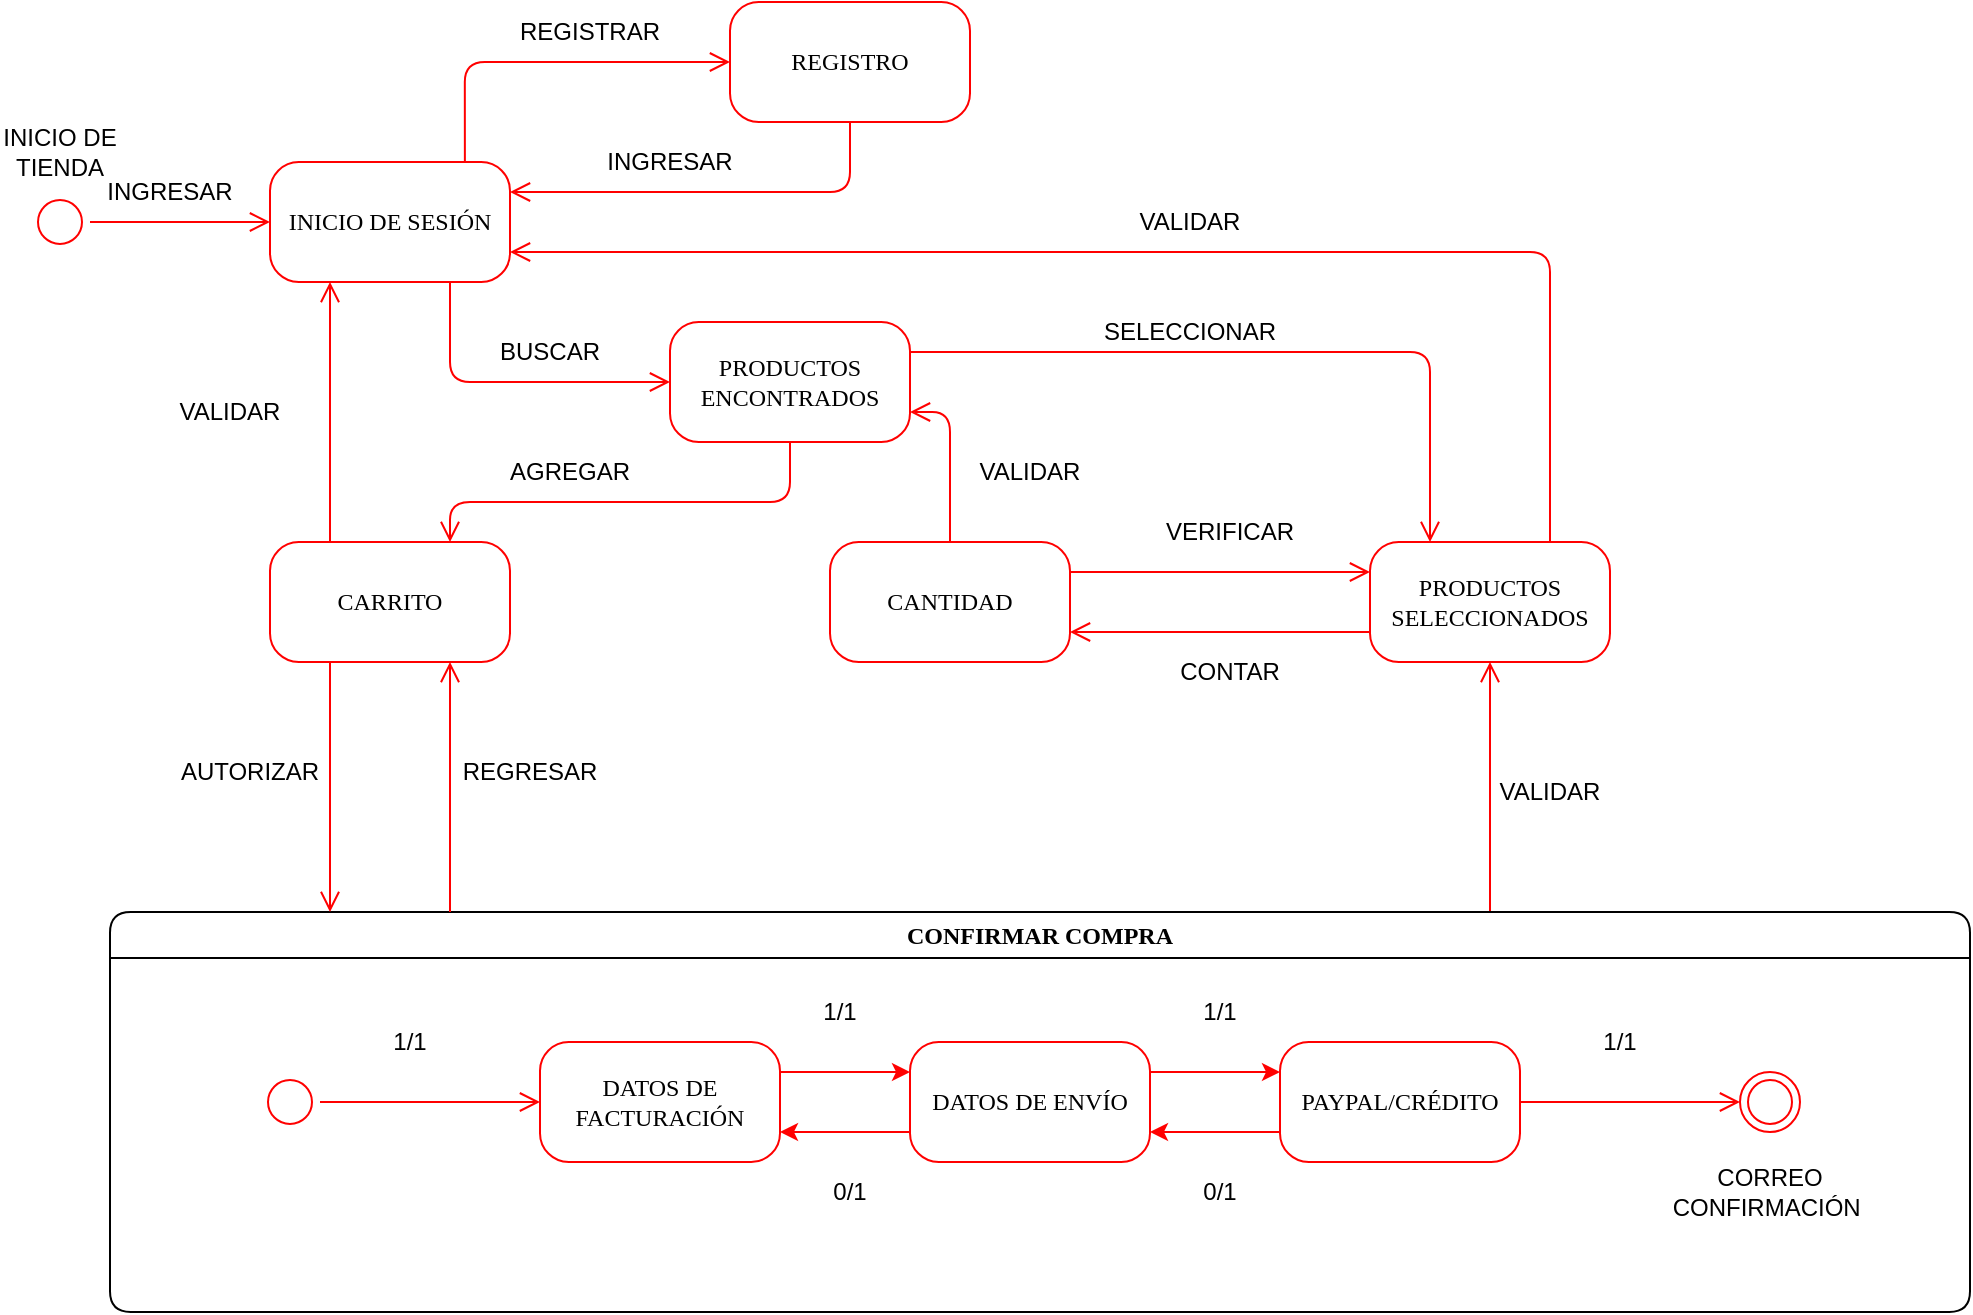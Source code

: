 <mxfile version="24.0.7" type="device">
  <diagram name="Page-1" id="58cdce13-f638-feb5-8d6f-7d28b1aa9fa0">
    <mxGraphModel dx="1242" dy="535" grid="1" gridSize="10" guides="1" tooltips="1" connect="1" arrows="1" fold="1" page="1" pageScale="1" pageWidth="1100" pageHeight="850" background="none" math="0" shadow="0">
      <root>
        <mxCell id="0" />
        <mxCell id="1" parent="0" />
        <mxCell id="382b91b5511bd0f7-1" value="" style="ellipse;html=1;shape=startState;fillColor=default;strokeColor=#ff0000;rounded=1;shadow=0;comic=0;labelBackgroundColor=none;fontFamily=Verdana;fontSize=12;fontColor=#000000;align=center;direction=south;rotation=-45;" parent="1" vertex="1">
          <mxGeometry x="120" y="135" width="30" height="30" as="geometry" />
        </mxCell>
        <mxCell id="382b91b5511bd0f7-5" value="CARRITO" style="rounded=1;whiteSpace=wrap;html=1;arcSize=24;fillColor=default;strokeColor=#ff0000;shadow=0;comic=0;labelBackgroundColor=none;fontFamily=Verdana;fontSize=12;fontColor=#000000;align=center;" parent="1" vertex="1">
          <mxGeometry x="240" y="310" width="120" height="60" as="geometry" />
        </mxCell>
        <mxCell id="382b91b5511bd0f7-6" value="INICIO DE SESIÓN" style="rounded=1;whiteSpace=wrap;html=1;arcSize=24;fillColor=default;strokeColor=#ff0000;shadow=0;comic=0;labelBackgroundColor=none;fontFamily=Verdana;fontSize=12;fontColor=#000000;align=center;" parent="1" vertex="1">
          <mxGeometry x="240" y="120" width="120" height="60" as="geometry" />
        </mxCell>
        <mxCell id="3cde6dad864a17aa-3" style="edgeStyle=orthogonalEdgeStyle;html=1;exitX=1;exitY=0.25;entryX=0.25;entryY=0;labelBackgroundColor=none;endArrow=open;endSize=8;strokeColor=#ff0000;fontFamily=Verdana;fontSize=12;align=left;" parent="1" source="382b91b5511bd0f7-7" target="382b91b5511bd0f7-9" edge="1">
          <mxGeometry relative="1" as="geometry" />
        </mxCell>
        <mxCell id="382b91b5511bd0f7-7" value="PRODUCTOS ENCONTRADOS" style="rounded=1;whiteSpace=wrap;html=1;arcSize=24;fillColor=default;strokeColor=#ff0000;shadow=0;comic=0;labelBackgroundColor=none;fontFamily=Verdana;fontSize=12;fontColor=#000000;align=center;" parent="1" vertex="1">
          <mxGeometry x="440" y="200" width="120" height="60" as="geometry" />
        </mxCell>
        <mxCell id="3cde6dad864a17aa-4" style="edgeStyle=orthogonalEdgeStyle;html=1;exitX=0.75;exitY=0;entryX=1;entryY=0.75;labelBackgroundColor=none;endArrow=open;endSize=8;strokeColor=#ff0000;fontFamily=Verdana;fontSize=12;align=left;entryDx=0;entryDy=0;" parent="1" source="382b91b5511bd0f7-9" target="382b91b5511bd0f7-6" edge="1">
          <mxGeometry relative="1" as="geometry">
            <Array as="points">
              <mxPoint x="880" y="165" />
            </Array>
          </mxGeometry>
        </mxCell>
        <mxCell id="3cde6dad864a17aa-13" style="edgeStyle=elbowEdgeStyle;html=1;exitX=0;exitY=0.75;entryX=1;entryY=0.75;labelBackgroundColor=none;endArrow=open;endSize=8;strokeColor=#ff0000;fontFamily=Verdana;fontSize=12;align=left;" parent="1" source="382b91b5511bd0f7-9" target="382b91b5511bd0f7-10" edge="1">
          <mxGeometry relative="1" as="geometry" />
        </mxCell>
        <mxCell id="382b91b5511bd0f7-9" value="PRODUCTOS SELECCIONADOS" style="rounded=1;whiteSpace=wrap;html=1;arcSize=24;fillColor=default;strokeColor=#ff0000;shadow=0;comic=0;labelBackgroundColor=none;fontFamily=Verdana;fontSize=12;fontColor=#000000;align=center;" parent="1" vertex="1">
          <mxGeometry x="790" y="310" width="120" height="60" as="geometry" />
        </mxCell>
        <mxCell id="382b91b5511bd0f7-10" value="CANTIDAD" style="rounded=1;whiteSpace=wrap;html=1;arcSize=24;fillColor=default;strokeColor=#ff0000;shadow=0;comic=0;labelBackgroundColor=none;fontFamily=Verdana;fontSize=12;fontColor=#000000;align=center;" parent="1" vertex="1">
          <mxGeometry x="520" y="310" width="120" height="60" as="geometry" />
        </mxCell>
        <mxCell id="3cde6dad864a17aa-5" style="edgeStyle=elbowEdgeStyle;html=1;labelBackgroundColor=none;endArrow=open;endSize=8;strokeColor=#ff0000;fontFamily=Verdana;fontSize=12;align=left;" parent="1" source="2a3bc250acf0617d-7" target="382b91b5511bd0f7-9" edge="1">
          <mxGeometry relative="1" as="geometry" />
        </mxCell>
        <mxCell id="2a3bc250acf0617d-7" value="CONFIRMAR COMPRA" style="swimlane;whiteSpace=wrap;html=1;rounded=1;shadow=0;comic=0;labelBackgroundColor=none;strokeWidth=1;fontFamily=Verdana;fontSize=12;align=center;" parent="1" vertex="1">
          <mxGeometry x="160" y="495" width="930" height="200" as="geometry" />
        </mxCell>
        <mxCell id="28l2_gIJ7TPw04SvotVT-4" style="edgeStyle=orthogonalEdgeStyle;rounded=0;orthogonalLoop=1;jettySize=auto;html=1;exitX=1;exitY=0.25;exitDx=0;exitDy=0;entryX=0;entryY=0.25;entryDx=0;entryDy=0;strokeColor=#FF0000;" edge="1" parent="2a3bc250acf0617d-7" source="382b91b5511bd0f7-8" target="3cde6dad864a17aa-1">
          <mxGeometry relative="1" as="geometry" />
        </mxCell>
        <mxCell id="382b91b5511bd0f7-8" value="DATOS DE FACTURACIÓN" style="rounded=1;whiteSpace=wrap;html=1;arcSize=24;fillColor=default;strokeColor=#ff0000;shadow=0;comic=0;labelBackgroundColor=none;fontFamily=Verdana;fontSize=12;fontColor=#000000;align=center;" parent="2a3bc250acf0617d-7" vertex="1">
          <mxGeometry x="215" y="65" width="120" height="60" as="geometry" />
        </mxCell>
        <mxCell id="24f968d109e7d6b4-3" value="" style="ellipse;html=1;shape=endState;fillColor=default;strokeColor=#ff0000;rounded=1;shadow=0;comic=0;labelBackgroundColor=none;fontFamily=Verdana;fontSize=12;fontColor=#000000;align=center;" parent="2a3bc250acf0617d-7" vertex="1">
          <mxGeometry x="815" y="80" width="30" height="30" as="geometry" />
        </mxCell>
        <mxCell id="3cde6dad864a17aa-9" style="edgeStyle=elbowEdgeStyle;html=1;labelBackgroundColor=none;endArrow=open;endSize=8;strokeColor=#ff0000;fontFamily=Verdana;fontSize=12;align=left;" parent="2a3bc250acf0617d-7" source="2a3bc250acf0617d-3" target="382b91b5511bd0f7-8" edge="1">
          <mxGeometry relative="1" as="geometry" />
        </mxCell>
        <mxCell id="2a3bc250acf0617d-3" value="" style="ellipse;html=1;shape=startState;fillColor=default;strokeColor=#ff0000;rounded=1;shadow=0;comic=0;labelBackgroundColor=none;fontFamily=Verdana;fontSize=12;fontColor=#000000;align=center;direction=south;" parent="2a3bc250acf0617d-7" vertex="1">
          <mxGeometry x="75" y="80" width="30" height="30" as="geometry" />
        </mxCell>
        <mxCell id="28l2_gIJ7TPw04SvotVT-5" style="edgeStyle=orthogonalEdgeStyle;rounded=0;orthogonalLoop=1;jettySize=auto;html=1;exitX=0;exitY=0.75;exitDx=0;exitDy=0;entryX=1;entryY=0.75;entryDx=0;entryDy=0;strokeColor=#FF0000;" edge="1" parent="2a3bc250acf0617d-7" source="3cde6dad864a17aa-1" target="382b91b5511bd0f7-8">
          <mxGeometry relative="1" as="geometry" />
        </mxCell>
        <mxCell id="28l2_gIJ7TPw04SvotVT-12" style="edgeStyle=orthogonalEdgeStyle;rounded=0;orthogonalLoop=1;jettySize=auto;html=1;exitX=1;exitY=0.25;exitDx=0;exitDy=0;entryX=0;entryY=0.25;entryDx=0;entryDy=0;strokeColor=#FF0000;" edge="1" parent="2a3bc250acf0617d-7" source="3cde6dad864a17aa-1" target="3cde6dad864a17aa-2">
          <mxGeometry relative="1" as="geometry" />
        </mxCell>
        <mxCell id="3cde6dad864a17aa-1" value="DATOS DE ENVÍO" style="rounded=1;whiteSpace=wrap;html=1;arcSize=24;fillColor=default;strokeColor=#ff0000;shadow=0;comic=0;labelBackgroundColor=none;fontFamily=Verdana;fontSize=12;fontColor=#000000;align=center;" parent="2a3bc250acf0617d-7" vertex="1">
          <mxGeometry x="400" y="65" width="120" height="60" as="geometry" />
        </mxCell>
        <mxCell id="3cde6dad864a17aa-12" style="edgeStyle=elbowEdgeStyle;html=1;labelBackgroundColor=none;endArrow=open;endSize=8;strokeColor=#ff0000;fontFamily=Verdana;fontSize=12;align=left;" parent="2a3bc250acf0617d-7" source="3cde6dad864a17aa-2" target="24f968d109e7d6b4-3" edge="1">
          <mxGeometry relative="1" as="geometry" />
        </mxCell>
        <mxCell id="28l2_gIJ7TPw04SvotVT-13" style="edgeStyle=orthogonalEdgeStyle;rounded=0;orthogonalLoop=1;jettySize=auto;html=1;exitX=0;exitY=0.75;exitDx=0;exitDy=0;entryX=1;entryY=0.75;entryDx=0;entryDy=0;strokeColor=#FF0000;" edge="1" parent="2a3bc250acf0617d-7" source="3cde6dad864a17aa-2" target="3cde6dad864a17aa-1">
          <mxGeometry relative="1" as="geometry" />
        </mxCell>
        <mxCell id="3cde6dad864a17aa-2" value="PAYPAL/CRÉDITO" style="rounded=1;whiteSpace=wrap;html=1;arcSize=24;fillColor=default;strokeColor=#ff0000;shadow=0;comic=0;labelBackgroundColor=none;fontFamily=Verdana;fontSize=12;fontColor=#000000;align=center;" parent="2a3bc250acf0617d-7" vertex="1">
          <mxGeometry x="585" y="65" width="120" height="60" as="geometry" />
        </mxCell>
        <mxCell id="28l2_gIJ7TPw04SvotVT-9" value="1/1" style="text;html=1;align=center;verticalAlign=middle;whiteSpace=wrap;rounded=0;" vertex="1" parent="2a3bc250acf0617d-7">
          <mxGeometry x="525" y="35" width="60" height="30" as="geometry" />
        </mxCell>
        <mxCell id="28l2_gIJ7TPw04SvotVT-8" value="1/1" style="text;html=1;align=center;verticalAlign=middle;whiteSpace=wrap;rounded=0;" vertex="1" parent="2a3bc250acf0617d-7">
          <mxGeometry x="725" y="50" width="60" height="30" as="geometry" />
        </mxCell>
        <mxCell id="28l2_gIJ7TPw04SvotVT-15" value="0/1" style="text;html=1;align=center;verticalAlign=middle;whiteSpace=wrap;rounded=0;" vertex="1" parent="2a3bc250acf0617d-7">
          <mxGeometry x="340" y="125" width="60" height="30" as="geometry" />
        </mxCell>
        <mxCell id="28l2_gIJ7TPw04SvotVT-16" value="1/1" style="text;html=1;align=center;verticalAlign=middle;whiteSpace=wrap;rounded=0;" vertex="1" parent="2a3bc250acf0617d-7">
          <mxGeometry x="335" y="35" width="60" height="30" as="geometry" />
        </mxCell>
        <mxCell id="28l2_gIJ7TPw04SvotVT-19" value="0/1" style="text;html=1;align=center;verticalAlign=middle;whiteSpace=wrap;rounded=0;" vertex="1" parent="2a3bc250acf0617d-7">
          <mxGeometry x="525" y="125" width="60" height="30" as="geometry" />
        </mxCell>
        <mxCell id="28l2_gIJ7TPw04SvotVT-18" value="CORREO CONFIRMACIÓN&amp;nbsp;" style="text;html=1;align=center;verticalAlign=middle;whiteSpace=wrap;rounded=0;" vertex="1" parent="2a3bc250acf0617d-7">
          <mxGeometry x="800" y="125" width="60" height="30" as="geometry" />
        </mxCell>
        <mxCell id="28l2_gIJ7TPw04SvotVT-21" style="edgeStyle=orthogonalEdgeStyle;rounded=0;orthogonalLoop=1;jettySize=auto;html=1;exitX=0.5;exitY=1;exitDx=0;exitDy=0;" edge="1" parent="2a3bc250acf0617d-7" source="28l2_gIJ7TPw04SvotVT-18" target="28l2_gIJ7TPw04SvotVT-18">
          <mxGeometry relative="1" as="geometry" />
        </mxCell>
        <mxCell id="28l2_gIJ7TPw04SvotVT-53" value="1/1" style="text;html=1;align=center;verticalAlign=middle;whiteSpace=wrap;rounded=0;" vertex="1" parent="2a3bc250acf0617d-7">
          <mxGeometry x="120" y="50" width="60" height="30" as="geometry" />
        </mxCell>
        <mxCell id="2a3bc250acf0617d-9" style="edgeStyle=orthogonalEdgeStyle;html=1;labelBackgroundColor=none;endArrow=open;endSize=8;strokeColor=#ff0000;fontFamily=Verdana;fontSize=12;align=left;" parent="1" source="382b91b5511bd0f7-1" target="382b91b5511bd0f7-6" edge="1">
          <mxGeometry relative="1" as="geometry" />
        </mxCell>
        <mxCell id="2a3bc250acf0617d-10" style="edgeStyle=orthogonalEdgeStyle;html=1;labelBackgroundColor=none;endArrow=open;endSize=8;strokeColor=#ff0000;fontFamily=Verdana;fontSize=12;align=left;entryX=0;entryY=0.5;" parent="1" source="382b91b5511bd0f7-6" target="382b91b5511bd0f7-7" edge="1">
          <mxGeometry relative="1" as="geometry">
            <Array as="points">
              <mxPoint x="330" y="230" />
            </Array>
          </mxGeometry>
        </mxCell>
        <mxCell id="2a3bc250acf0617d-11" style="edgeStyle=orthogonalEdgeStyle;html=1;entryX=0.75;entryY=0;labelBackgroundColor=none;endArrow=open;endSize=8;strokeColor=#ff0000;fontFamily=Verdana;fontSize=12;align=left;exitX=0.5;exitY=1;" parent="1" source="382b91b5511bd0f7-7" target="382b91b5511bd0f7-5" edge="1">
          <mxGeometry relative="1" as="geometry">
            <mxPoint x="520" y="300" as="sourcePoint" />
            <Array as="points">
              <mxPoint x="500" y="290" />
              <mxPoint x="330" y="290" />
            </Array>
          </mxGeometry>
        </mxCell>
        <mxCell id="2a3bc250acf0617d-12" style="edgeStyle=orthogonalEdgeStyle;html=1;exitX=0.25;exitY=0;entryX=0.25;entryY=1;labelBackgroundColor=none;endArrow=open;endSize=8;strokeColor=#ff0000;fontFamily=Verdana;fontSize=12;align=left;" parent="1" source="382b91b5511bd0f7-5" target="382b91b5511bd0f7-6" edge="1">
          <mxGeometry relative="1" as="geometry" />
        </mxCell>
        <mxCell id="2a3bc250acf0617d-14" style="edgeStyle=orthogonalEdgeStyle;html=1;exitX=0.5;exitY=0;entryX=1;entryY=0.75;labelBackgroundColor=none;endArrow=open;endSize=8;strokeColor=#ff0000;fontFamily=Verdana;fontSize=12;align=left;" parent="1" source="382b91b5511bd0f7-10" target="382b91b5511bd0f7-7" edge="1">
          <mxGeometry relative="1" as="geometry" />
        </mxCell>
        <mxCell id="2a3bc250acf0617d-15" style="edgeStyle=orthogonalEdgeStyle;html=1;exitX=1;exitY=0.25;entryX=0;entryY=0.25;labelBackgroundColor=none;endArrow=open;endSize=8;strokeColor=#ff0000;fontFamily=Verdana;fontSize=12;align=left;" parent="1" source="382b91b5511bd0f7-10" target="382b91b5511bd0f7-9" edge="1">
          <mxGeometry relative="1" as="geometry" />
        </mxCell>
        <mxCell id="3cde6dad864a17aa-6" style="edgeStyle=elbowEdgeStyle;html=1;labelBackgroundColor=none;endArrow=open;endSize=8;strokeColor=#ff0000;fontFamily=Verdana;fontSize=12;align=left;entryX=0.75;entryY=1;" parent="1" source="2a3bc250acf0617d-7" target="382b91b5511bd0f7-5" edge="1">
          <mxGeometry relative="1" as="geometry">
            <mxPoint x="340" y="505" as="sourcePoint" />
            <mxPoint x="340" y="380" as="targetPoint" />
          </mxGeometry>
        </mxCell>
        <mxCell id="3cde6dad864a17aa-8" style="edgeStyle=elbowEdgeStyle;html=1;labelBackgroundColor=none;endArrow=open;endSize=8;strokeColor=#ff0000;fontFamily=Verdana;fontSize=12;align=left;exitX=0.25;exitY=1;" parent="1" source="382b91b5511bd0f7-5" target="2a3bc250acf0617d-7" edge="1">
          <mxGeometry relative="1" as="geometry">
            <mxPoint x="350" y="515" as="sourcePoint" />
            <mxPoint x="350" y="390" as="targetPoint" />
          </mxGeometry>
        </mxCell>
        <mxCell id="28l2_gIJ7TPw04SvotVT-1" value="INICIO DE TIENDA" style="text;html=1;align=center;verticalAlign=middle;whiteSpace=wrap;rounded=0;" vertex="1" parent="1">
          <mxGeometry x="105" y="100" width="60" height="30" as="geometry" />
        </mxCell>
        <mxCell id="28l2_gIJ7TPw04SvotVT-3" value="INGRESAR" style="text;html=1;align=center;verticalAlign=middle;whiteSpace=wrap;rounded=0;" vertex="1" parent="1">
          <mxGeometry x="160" y="120" width="60" height="30" as="geometry" />
        </mxCell>
        <mxCell id="28l2_gIJ7TPw04SvotVT-24" value="BUSCAR" style="text;html=1;align=center;verticalAlign=middle;whiteSpace=wrap;rounded=0;" vertex="1" parent="1">
          <mxGeometry x="350" y="200" width="60" height="30" as="geometry" />
        </mxCell>
        <mxCell id="28l2_gIJ7TPw04SvotVT-26" value="VALIDAR" style="text;html=1;align=center;verticalAlign=middle;whiteSpace=wrap;rounded=0;rotation=0;" vertex="1" parent="1">
          <mxGeometry x="670" y="135" width="60" height="30" as="geometry" />
        </mxCell>
        <mxCell id="28l2_gIJ7TPw04SvotVT-33" value="VERIFICAR" style="text;html=1;align=center;verticalAlign=middle;whiteSpace=wrap;rounded=0;" vertex="1" parent="1">
          <mxGeometry x="690" y="290" width="60" height="30" as="geometry" />
        </mxCell>
        <mxCell id="28l2_gIJ7TPw04SvotVT-34" value="CONTAR" style="text;html=1;align=center;verticalAlign=middle;whiteSpace=wrap;rounded=0;" vertex="1" parent="1">
          <mxGeometry x="690" y="360" width="60" height="30" as="geometry" />
        </mxCell>
        <mxCell id="28l2_gIJ7TPw04SvotVT-36" value="VALIDAR" style="text;html=1;align=center;verticalAlign=middle;whiteSpace=wrap;rounded=0;" vertex="1" parent="1">
          <mxGeometry x="850" y="420" width="60" height="30" as="geometry" />
        </mxCell>
        <mxCell id="28l2_gIJ7TPw04SvotVT-37" value="REGRESAR" style="text;html=1;align=center;verticalAlign=middle;whiteSpace=wrap;rounded=0;" vertex="1" parent="1">
          <mxGeometry x="340" y="410" width="60" height="30" as="geometry" />
        </mxCell>
        <mxCell id="28l2_gIJ7TPw04SvotVT-39" value="AUTORIZAR" style="text;html=1;align=center;verticalAlign=middle;whiteSpace=wrap;rounded=0;" vertex="1" parent="1">
          <mxGeometry x="200" y="410" width="60" height="30" as="geometry" />
        </mxCell>
        <mxCell id="28l2_gIJ7TPw04SvotVT-42" value="VALIDAR" style="text;html=1;align=center;verticalAlign=middle;whiteSpace=wrap;rounded=0;" vertex="1" parent="1">
          <mxGeometry x="190" y="230" width="60" height="30" as="geometry" />
        </mxCell>
        <mxCell id="28l2_gIJ7TPw04SvotVT-44" value="SELECCIONAR" style="text;html=1;align=center;verticalAlign=middle;whiteSpace=wrap;rounded=0;" vertex="1" parent="1">
          <mxGeometry x="670" y="190" width="60" height="30" as="geometry" />
        </mxCell>
        <mxCell id="28l2_gIJ7TPw04SvotVT-46" value="AGREGAR" style="text;html=1;align=center;verticalAlign=middle;whiteSpace=wrap;rounded=0;" vertex="1" parent="1">
          <mxGeometry x="360" y="260" width="60" height="30" as="geometry" />
        </mxCell>
        <mxCell id="28l2_gIJ7TPw04SvotVT-50" value="REGISTRO" style="rounded=1;whiteSpace=wrap;html=1;arcSize=24;fillColor=default;strokeColor=#ff0000;shadow=0;comic=0;labelBackgroundColor=none;fontFamily=Verdana;fontSize=12;fontColor=#000000;align=center;" vertex="1" parent="1">
          <mxGeometry x="470" y="40" width="120" height="60" as="geometry" />
        </mxCell>
        <mxCell id="28l2_gIJ7TPw04SvotVT-52" style="edgeStyle=orthogonalEdgeStyle;html=1;labelBackgroundColor=none;endArrow=open;endSize=8;strokeColor=#ff0000;fontFamily=Verdana;fontSize=12;align=left;entryX=0;entryY=0.5;entryDx=0;entryDy=0;exitX=0.812;exitY=0.007;exitDx=0;exitDy=0;exitPerimeter=0;" edge="1" parent="1" source="382b91b5511bd0f7-6" target="28l2_gIJ7TPw04SvotVT-50">
          <mxGeometry relative="1" as="geometry">
            <Array as="points">
              <mxPoint x="337" y="70" />
            </Array>
            <mxPoint x="360" y="120" as="sourcePoint" />
            <mxPoint x="470" y="70" as="targetPoint" />
          </mxGeometry>
        </mxCell>
        <mxCell id="28l2_gIJ7TPw04SvotVT-54" style="edgeStyle=orthogonalEdgeStyle;html=1;entryX=1;entryY=0.25;labelBackgroundColor=none;endArrow=open;endSize=8;strokeColor=#ff0000;fontFamily=Verdana;fontSize=12;align=left;exitX=0.5;exitY=1;entryDx=0;entryDy=0;" edge="1" parent="1" target="382b91b5511bd0f7-6">
          <mxGeometry relative="1" as="geometry">
            <mxPoint x="530" y="100" as="sourcePoint" />
            <Array as="points">
              <mxPoint x="530" y="135" />
            </Array>
            <mxPoint x="360" y="150" as="targetPoint" />
          </mxGeometry>
        </mxCell>
        <mxCell id="28l2_gIJ7TPw04SvotVT-55" value="VALIDAR" style="text;html=1;align=center;verticalAlign=middle;whiteSpace=wrap;rounded=0;" vertex="1" parent="1">
          <mxGeometry x="590" y="260" width="60" height="30" as="geometry" />
        </mxCell>
        <mxCell id="28l2_gIJ7TPw04SvotVT-60" value="INGRESAR" style="text;html=1;align=center;verticalAlign=middle;whiteSpace=wrap;rounded=0;" vertex="1" parent="1">
          <mxGeometry x="410" y="105" width="60" height="30" as="geometry" />
        </mxCell>
        <mxCell id="28l2_gIJ7TPw04SvotVT-61" value="REGISTRAR" style="text;html=1;align=center;verticalAlign=middle;whiteSpace=wrap;rounded=0;" vertex="1" parent="1">
          <mxGeometry x="370" y="40" width="60" height="30" as="geometry" />
        </mxCell>
      </root>
    </mxGraphModel>
  </diagram>
</mxfile>

